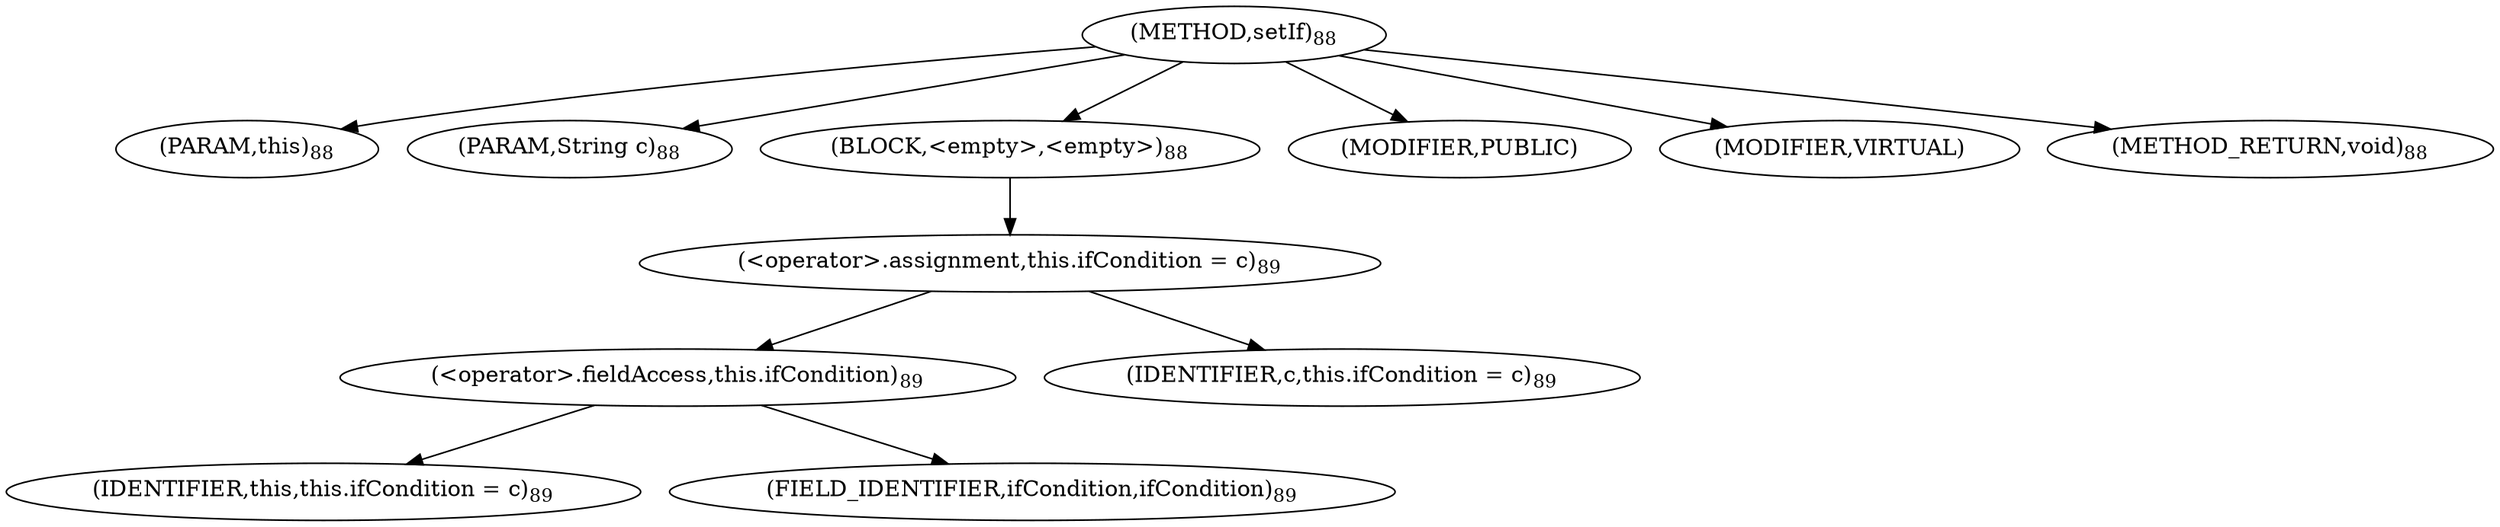 digraph "setIf" {  
"34" [label = <(METHOD,setIf)<SUB>88</SUB>> ]
"35" [label = <(PARAM,this)<SUB>88</SUB>> ]
"36" [label = <(PARAM,String c)<SUB>88</SUB>> ]
"37" [label = <(BLOCK,&lt;empty&gt;,&lt;empty&gt;)<SUB>88</SUB>> ]
"38" [label = <(&lt;operator&gt;.assignment,this.ifCondition = c)<SUB>89</SUB>> ]
"39" [label = <(&lt;operator&gt;.fieldAccess,this.ifCondition)<SUB>89</SUB>> ]
"40" [label = <(IDENTIFIER,this,this.ifCondition = c)<SUB>89</SUB>> ]
"41" [label = <(FIELD_IDENTIFIER,ifCondition,ifCondition)<SUB>89</SUB>> ]
"42" [label = <(IDENTIFIER,c,this.ifCondition = c)<SUB>89</SUB>> ]
"43" [label = <(MODIFIER,PUBLIC)> ]
"44" [label = <(MODIFIER,VIRTUAL)> ]
"45" [label = <(METHOD_RETURN,void)<SUB>88</SUB>> ]
  "34" -> "35" 
  "34" -> "36" 
  "34" -> "37" 
  "34" -> "43" 
  "34" -> "44" 
  "34" -> "45" 
  "37" -> "38" 
  "38" -> "39" 
  "38" -> "42" 
  "39" -> "40" 
  "39" -> "41" 
}
